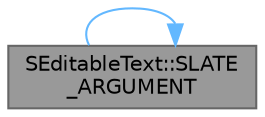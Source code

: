 digraph "SEditableText::SLATE_ARGUMENT"
{
 // INTERACTIVE_SVG=YES
 // LATEX_PDF_SIZE
  bgcolor="transparent";
  edge [fontname=Helvetica,fontsize=10,labelfontname=Helvetica,labelfontsize=10];
  node [fontname=Helvetica,fontsize=10,shape=box,height=0.2,width=0.4];
  rankdir="LR";
  Node1 [id="Node000001",label="SEditableText::SLATE\l_ARGUMENT",height=0.2,width=0.4,color="gray40", fillcolor="grey60", style="filled", fontcolor="black",tooltip="Which text shaping method should we use?"];
  Node1 -> Node1 [id="edge1_Node000001_Node000001",color="steelblue1",style="solid",tooltip=" "];
}
